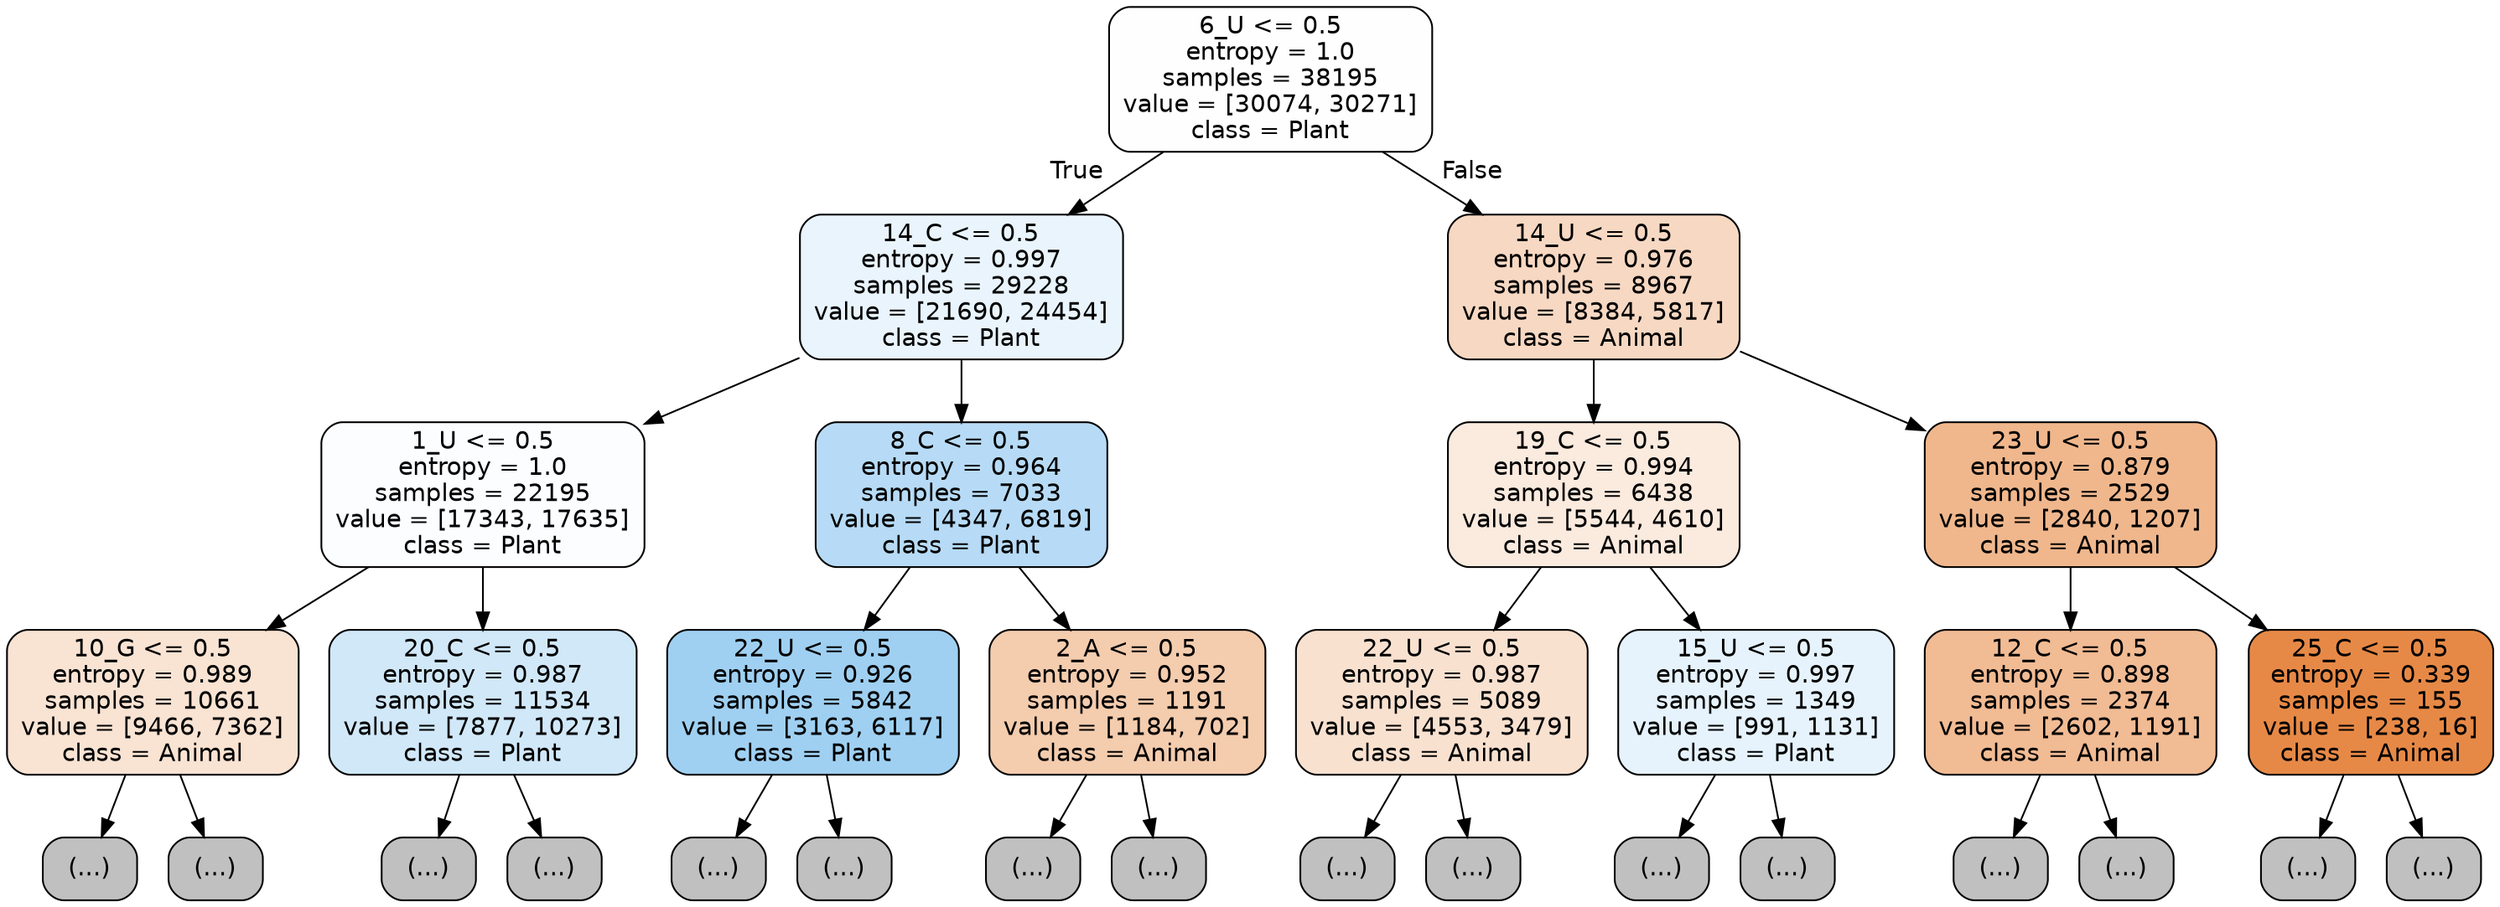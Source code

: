 digraph Tree {
node [shape=box, style="filled, rounded", color="black", fontname="helvetica"] ;
edge [fontname="helvetica"] ;
0 [label="6_U <= 0.5\nentropy = 1.0\nsamples = 38195\nvalue = [30074, 30271]\nclass = Plant", fillcolor="#fefeff"] ;
1 [label="14_C <= 0.5\nentropy = 0.997\nsamples = 29228\nvalue = [21690, 24454]\nclass = Plant", fillcolor="#e9f4fc"] ;
0 -> 1 [labeldistance=2.5, labelangle=45, headlabel="True"] ;
2 [label="1_U <= 0.5\nentropy = 1.0\nsamples = 22195\nvalue = [17343, 17635]\nclass = Plant", fillcolor="#fcfdff"] ;
1 -> 2 ;
3 [label="10_G <= 0.5\nentropy = 0.989\nsamples = 10661\nvalue = [9466, 7362]\nclass = Animal", fillcolor="#f9e3d3"] ;
2 -> 3 ;
4 [label="(...)", fillcolor="#C0C0C0"] ;
3 -> 4 ;
4043 [label="(...)", fillcolor="#C0C0C0"] ;
3 -> 4043 ;
5594 [label="20_C <= 0.5\nentropy = 0.987\nsamples = 11534\nvalue = [7877, 10273]\nclass = Plant", fillcolor="#d1e8f9"] ;
2 -> 5594 ;
5595 [label="(...)", fillcolor="#C0C0C0"] ;
5594 -> 5595 ;
8980 [label="(...)", fillcolor="#C0C0C0"] ;
5594 -> 8980 ;
10043 [label="8_C <= 0.5\nentropy = 0.964\nsamples = 7033\nvalue = [4347, 6819]\nclass = Plant", fillcolor="#b7dbf6"] ;
1 -> 10043 ;
10044 [label="22_U <= 0.5\nentropy = 0.926\nsamples = 5842\nvalue = [3163, 6117]\nclass = Plant", fillcolor="#9fd0f2"] ;
10043 -> 10044 ;
10045 [label="(...)", fillcolor="#C0C0C0"] ;
10044 -> 10045 ;
11810 [label="(...)", fillcolor="#C0C0C0"] ;
10044 -> 11810 ;
12081 [label="2_A <= 0.5\nentropy = 0.952\nsamples = 1191\nvalue = [1184, 702]\nclass = Animal", fillcolor="#f4ccae"] ;
10043 -> 12081 ;
12082 [label="(...)", fillcolor="#C0C0C0"] ;
12081 -> 12082 ;
12563 [label="(...)", fillcolor="#C0C0C0"] ;
12081 -> 12563 ;
12694 [label="14_U <= 0.5\nentropy = 0.976\nsamples = 8967\nvalue = [8384, 5817]\nclass = Animal", fillcolor="#f7d8c2"] ;
0 -> 12694 [labeldistance=2.5, labelangle=-45, headlabel="False"] ;
12695 [label="19_C <= 0.5\nentropy = 0.994\nsamples = 6438\nvalue = [5544, 4610]\nclass = Animal", fillcolor="#fbeade"] ;
12694 -> 12695 ;
12696 [label="22_U <= 0.5\nentropy = 0.987\nsamples = 5089\nvalue = [4553, 3479]\nclass = Animal", fillcolor="#f9e1d0"] ;
12695 -> 12696 ;
12697 [label="(...)", fillcolor="#C0C0C0"] ;
12696 -> 12697 ;
14792 [label="(...)", fillcolor="#C0C0C0"] ;
12696 -> 14792 ;
15061 [label="15_U <= 0.5\nentropy = 0.997\nsamples = 1349\nvalue = [991, 1131]\nclass = Plant", fillcolor="#e6f3fc"] ;
12695 -> 15061 ;
15062 [label="(...)", fillcolor="#C0C0C0"] ;
15061 -> 15062 ;
15633 [label="(...)", fillcolor="#C0C0C0"] ;
15061 -> 15633 ;
15856 [label="23_U <= 0.5\nentropy = 0.879\nsamples = 2529\nvalue = [2840, 1207]\nclass = Animal", fillcolor="#f0b78d"] ;
12694 -> 15856 ;
15857 [label="12_C <= 0.5\nentropy = 0.898\nsamples = 2374\nvalue = [2602, 1191]\nclass = Animal", fillcolor="#f1bb94"] ;
15856 -> 15857 ;
15858 [label="(...)", fillcolor="#C0C0C0"] ;
15857 -> 15858 ;
16831 [label="(...)", fillcolor="#C0C0C0"] ;
15857 -> 16831 ;
17072 [label="25_C <= 0.5\nentropy = 0.339\nsamples = 155\nvalue = [238, 16]\nclass = Animal", fillcolor="#e78946"] ;
15856 -> 17072 ;
17073 [label="(...)", fillcolor="#C0C0C0"] ;
17072 -> 17073 ;
17108 [label="(...)", fillcolor="#C0C0C0"] ;
17072 -> 17108 ;
}